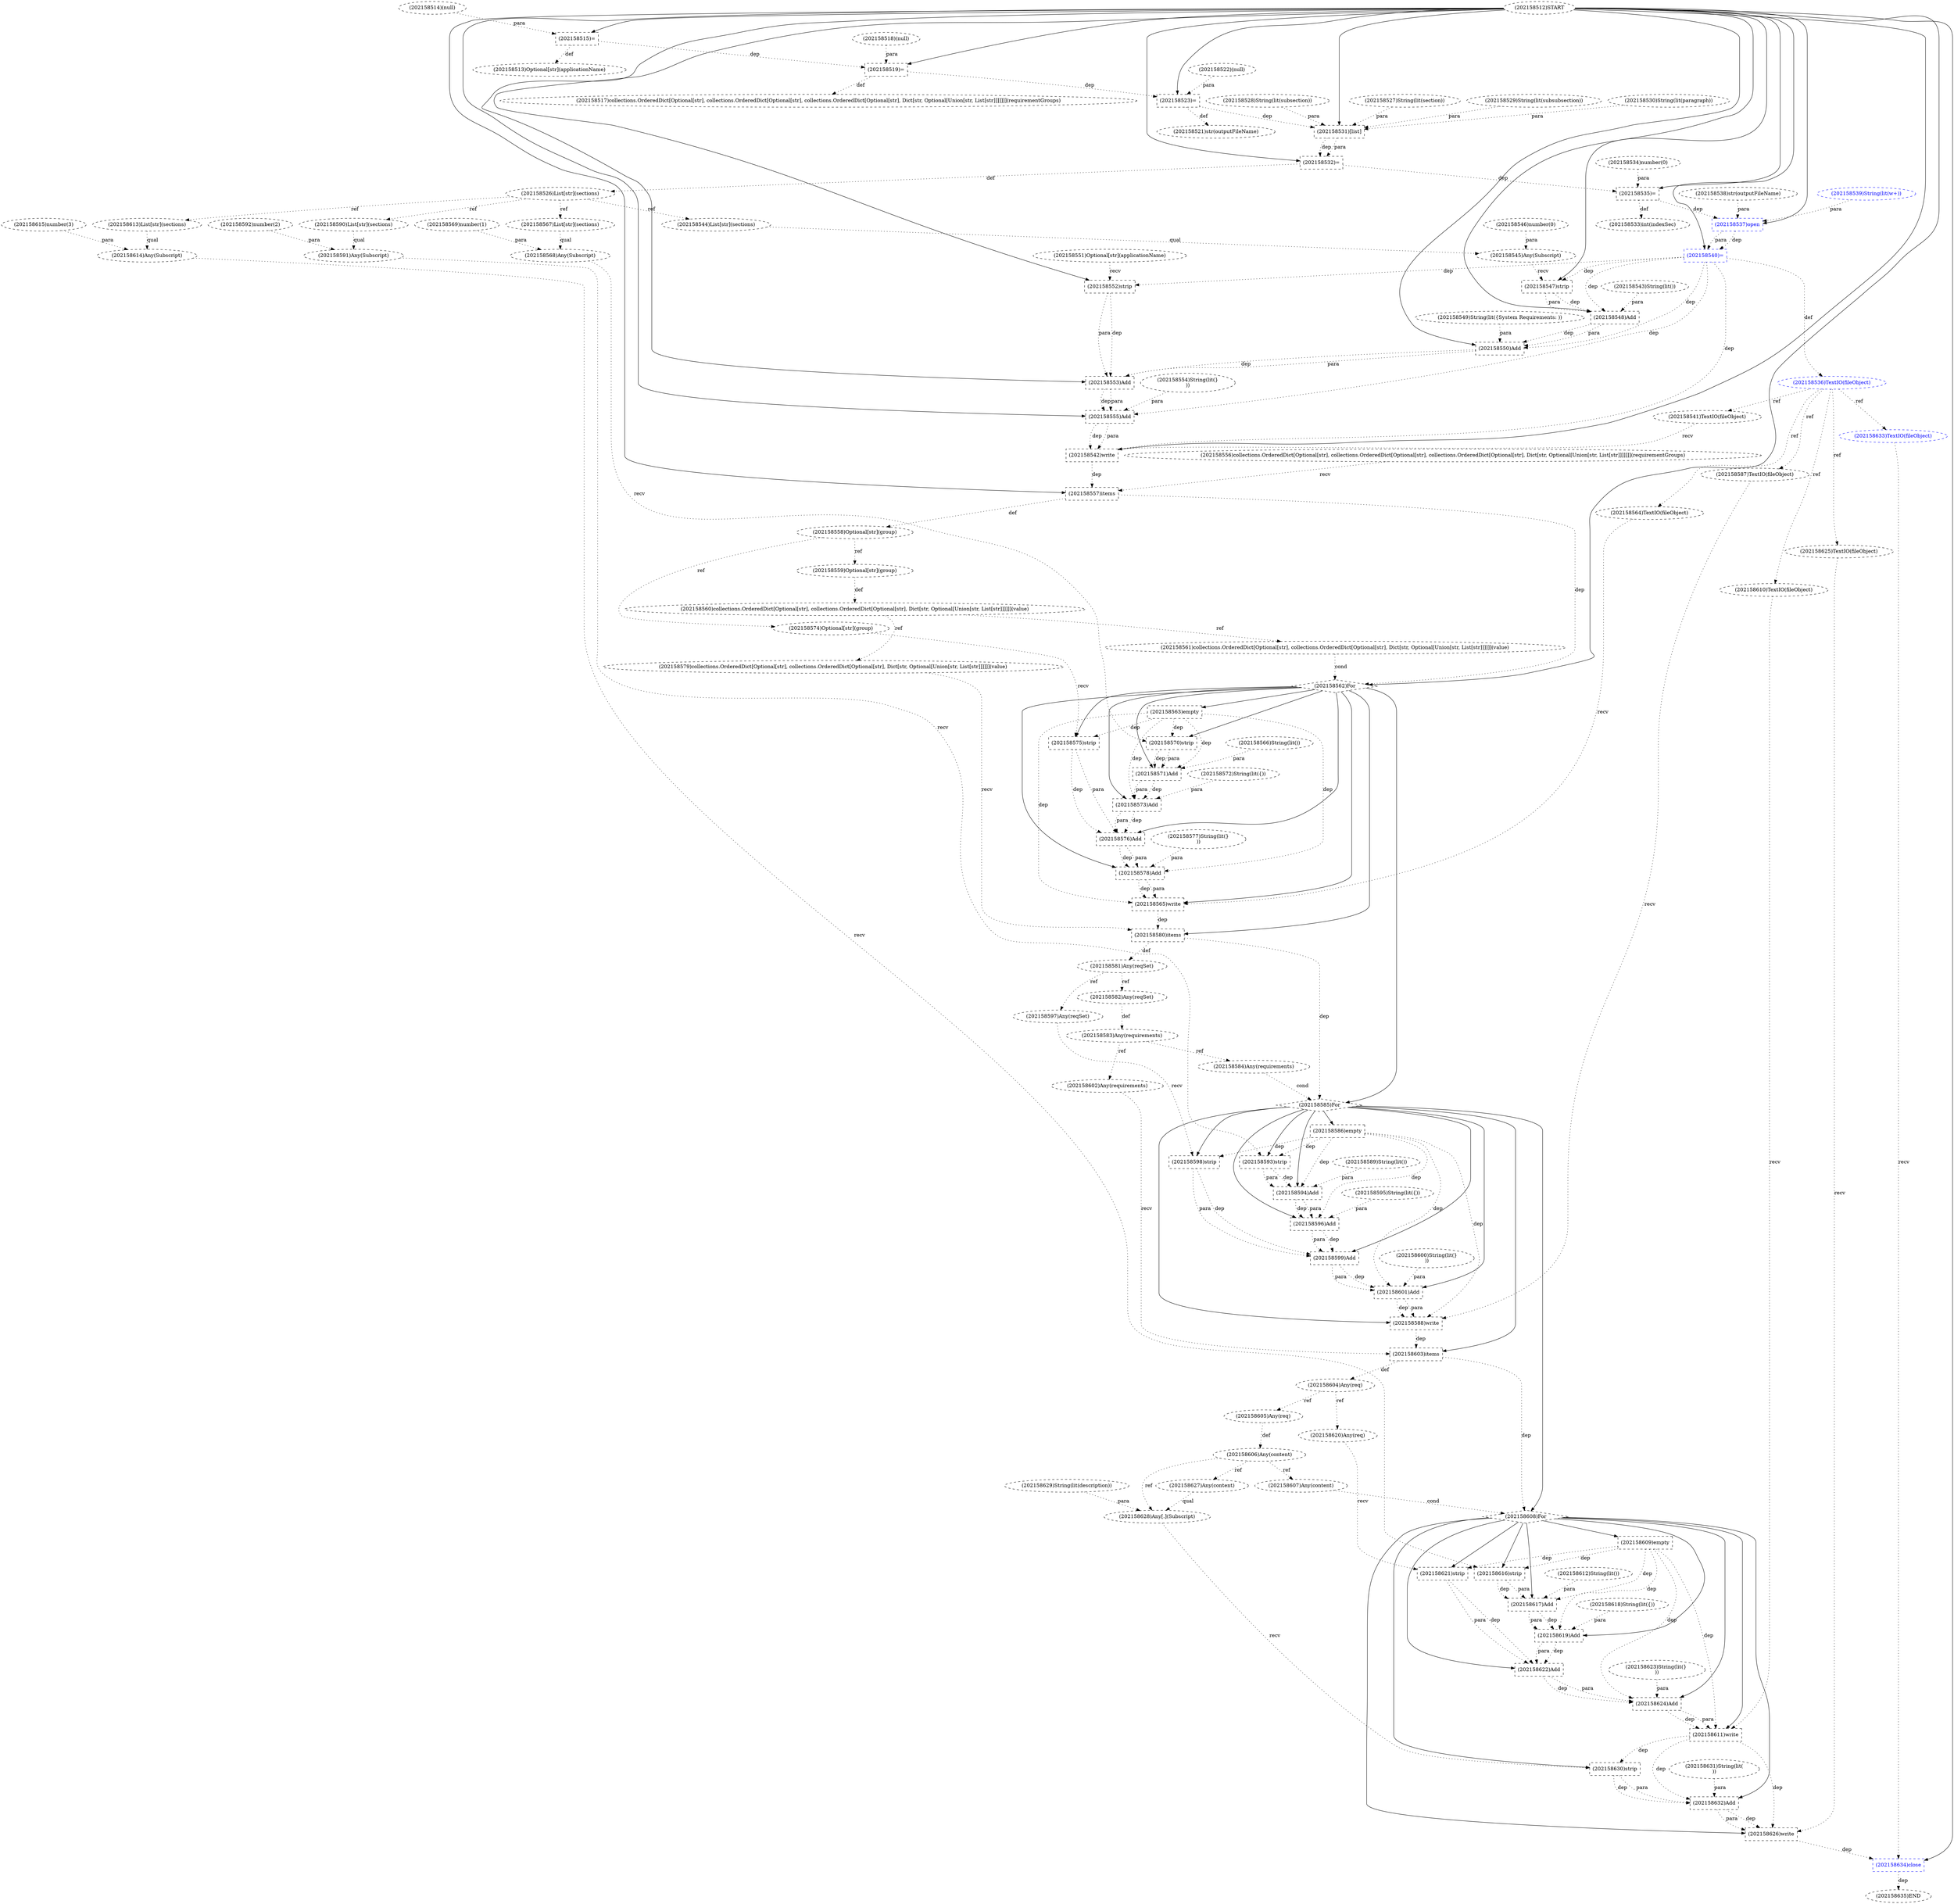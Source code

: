 digraph G {
1 [label="(202158583)Any(requirements)" shape=ellipse style=dashed]
2 [label="(202158540)=" shape=box style=dashed color=blue fontcolor=blue]
3 [label="(202158562)For" shape=diamond style=dashed]
4 [label="(202158579)collections.OrderedDict[Optional[str], collections.OrderedDict[Optional[str], Dict[str, Optional[Union[str, List[str]]]]]](value)" shape=ellipse style=dashed]
5 [label="(202158529)String(lit(subsubsection))" shape=ellipse style=dashed]
6 [label="(202158526)List[str](sections)" shape=ellipse style=dashed]
7 [label="(202158572)String(lit({))" shape=ellipse style=dashed]
8 [label="(202158630)strip" shape=box style=dashed]
9 [label="(202158612)String(lit(\))" shape=ellipse style=dashed]
10 [label="(202158550)Add" shape=box style=dashed]
11 [label="(202158521)str(outputFileName)" shape=ellipse style=dashed]
12 [label="(202158518)(null)" shape=ellipse style=dashed]
13 [label="(202158541)TextIO(fileObject)" shape=ellipse style=dashed]
14 [label="(202158611)write" shape=box style=dashed]
15 [label="(202158542)write" shape=box style=dashed]
16 [label="(202158563)empty" shape=box style=dashed]
17 [label="(202158607)Any(content)" shape=ellipse style=dashed]
18 [label="(202158614)Any(Subscript)" shape=ellipse style=dashed]
19 [label="(202158615)number(3)" shape=ellipse style=dashed]
20 [label="(202158626)write" shape=box style=dashed]
21 [label="(202158633)TextIO(fileObject)" shape=ellipse style=dashed color=blue fontcolor=blue]
22 [label="(202158589)String(lit(\))" shape=ellipse style=dashed]
23 [label="(202158602)Any(requirements)" shape=ellipse style=dashed]
24 [label="(202158565)write" shape=box style=dashed]
25 [label="(202158599)Add" shape=box style=dashed]
26 [label="(202158559)Optional[str](group)" shape=ellipse style=dashed]
27 [label="(202158535)=" shape=box style=dashed]
28 [label="(202158582)Any(reqSet)" shape=ellipse style=dashed]
29 [label="(202158590)List[str](sections)" shape=ellipse style=dashed]
30 [label="(202158619)Add" shape=box style=dashed]
31 [label="(202158543)String(lit(\))" shape=ellipse style=dashed]
32 [label="(202158577)String(lit(}
))" shape=ellipse style=dashed]
33 [label="(202158575)strip" shape=box style=dashed]
34 [label="(202158532)=" shape=box style=dashed]
35 [label="(202158571)Add" shape=box style=dashed]
36 [label="(202158539)String(lit(w+))" shape=ellipse style=dashed color=blue fontcolor=blue]
37 [label="(202158624)Add" shape=box style=dashed]
38 [label="(202158534)number(0)" shape=ellipse style=dashed]
39 [label="(202158570)strip" shape=box style=dashed]
40 [label="(202158514)(null)" shape=ellipse style=dashed]
41 [label="(202158603)items" shape=box style=dashed]
42 [label="(202158627)Any(content)" shape=ellipse style=dashed]
43 [label="(202158568)Any(Subscript)" shape=ellipse style=dashed]
44 [label="(202158512)START" style=dashed]
45 [label="(202158634)close" shape=box style=dashed color=blue fontcolor=blue]
46 [label="(202158584)Any(requirements)" shape=ellipse style=dashed]
47 [label="(202158616)strip" shape=box style=dashed]
48 [label="(202158573)Add" shape=box style=dashed]
49 [label="(202158561)collections.OrderedDict[Optional[str], collections.OrderedDict[Optional[str], Dict[str, Optional[Union[str, List[str]]]]]](value)" shape=ellipse style=dashed]
50 [label="(202158629)String(lit(description))" shape=ellipse style=dashed]
51 [label="(202158580)items" shape=box style=dashed]
52 [label="(202158595)String(lit({))" shape=ellipse style=dashed]
53 [label="(202158628)Any[.](Subscript)" shape=ellipse style=dashed]
54 [label="(202158533)int(indexSec)" shape=ellipse style=dashed]
55 [label="(202158569)number(1)" shape=ellipse style=dashed]
56 [label="(202158618)String(lit({))" shape=ellipse style=dashed]
57 [label="(202158632)Add" shape=box style=dashed]
58 [label="(202158598)strip" shape=box style=dashed]
59 [label="(202158545)Any(Subscript)" shape=ellipse style=dashed]
60 [label="(202158625)TextIO(fileObject)" shape=ellipse style=dashed]
61 [label="(202158554)String(lit(}
))" shape=ellipse style=dashed]
62 [label="(202158551)Optional[str](applicationName)" shape=ellipse style=dashed]
63 [label="(202158585)For" shape=diamond style=dashed]
64 [label="(202158537)open" shape=box style=dashed color=blue fontcolor=blue]
65 [label="(202158635)END" style=dashed]
66 [label="(202158560)collections.OrderedDict[Optional[str], collections.OrderedDict[Optional[str], Dict[str, Optional[Union[str, List[str]]]]]](value)" shape=ellipse style=dashed]
67 [label="(202158622)Add" shape=box style=dashed]
68 [label="(202158553)Add" shape=box style=dashed]
69 [label="(202158594)Add" shape=box style=dashed]
70 [label="(202158591)Any(Subscript)" shape=ellipse style=dashed]
71 [label="(202158620)Any(req)" shape=ellipse style=dashed]
72 [label="(202158576)Add" shape=box style=dashed]
73 [label="(202158546)number(0)" shape=ellipse style=dashed]
74 [label="(202158530)String(lit(paragraph))" shape=ellipse style=dashed]
75 [label="(202158522)(null)" shape=ellipse style=dashed]
76 [label="(202158574)Optional[str](group)" shape=ellipse style=dashed]
77 [label="(202158593)strip" shape=box style=dashed]
78 [label="(202158566)String(lit(\))" shape=ellipse style=dashed]
79 [label="(202158552)strip" shape=box style=dashed]
80 [label="(202158604)Any(req)" shape=ellipse style=dashed]
81 [label="(202158523)=" shape=box style=dashed]
82 [label="(202158564)TextIO(fileObject)" shape=ellipse style=dashed]
83 [label="(202158613)List[str](sections)" shape=ellipse style=dashed]
84 [label="(202158605)Any(req)" shape=ellipse style=dashed]
85 [label="(202158517)collections.OrderedDict[Optional[str], collections.OrderedDict[Optional[str], collections.OrderedDict[Optional[str], Dict[str, Optional[Union[str, List[str]]]]]]](requirementGroups)" shape=ellipse style=dashed]
86 [label="(202158528)String(lit(subsection))" shape=ellipse style=dashed]
87 [label="(202158548)Add" shape=box style=dashed]
88 [label="(202158555)Add" shape=box style=dashed]
89 [label="(202158609)empty" shape=box style=dashed]
90 [label="(202158549)String(lit({System Requirements: ))" shape=ellipse style=dashed]
91 [label="(202158556)collections.OrderedDict[Optional[str], collections.OrderedDict[Optional[str], collections.OrderedDict[Optional[str], Dict[str, Optional[Union[str, List[str]]]]]]](requirementGroups)" shape=ellipse style=dashed]
92 [label="(202158587)TextIO(fileObject)" shape=ellipse style=dashed]
93 [label="(202158538)str(outputFileName)" shape=ellipse style=dashed]
94 [label="(202158610)TextIO(fileObject)" shape=ellipse style=dashed]
95 [label="(202158592)number(2)" shape=ellipse style=dashed]
96 [label="(202158558)Optional[str](group)" shape=ellipse style=dashed]
97 [label="(202158581)Any(reqSet)" shape=ellipse style=dashed]
98 [label="(202158600)String(lit(}
))" shape=ellipse style=dashed]
99 [label="(202158601)Add" shape=box style=dashed]
100 [label="(202158567)List[str](sections)" shape=ellipse style=dashed]
101 [label="(202158519)=" shape=box style=dashed]
102 [label="(202158608)For" shape=diamond style=dashed]
103 [label="(202158621)strip" shape=box style=dashed]
104 [label="(202158623)String(lit(} 
))" shape=ellipse style=dashed]
105 [label="(202158527)String(lit(section))" shape=ellipse style=dashed]
106 [label="(202158617)Add" shape=box style=dashed]
107 [label="(202158515)=" shape=box style=dashed]
108 [label="(202158531)[list]" shape=box style=dashed]
109 [label="(202158536)TextIO(fileObject)" shape=ellipse style=dashed color=blue fontcolor=blue]
110 [label="(202158557)items" shape=box style=dashed]
111 [label="(202158586)empty" shape=box style=dashed]
112 [label="(202158596)Add" shape=box style=dashed]
113 [label="(202158588)write" shape=box style=dashed]
114 [label="(202158547)strip" shape=box style=dashed]
115 [label="(202158578)Add" shape=box style=dashed]
116 [label="(202158513)Optional[str](applicationName)" shape=ellipse style=dashed]
117 [label="(202158631)String(lit(
))" shape=ellipse style=dashed]
118 [label="(202158544)List[str](sections)" shape=ellipse style=dashed]
119 [label="(202158606)Any(content)" shape=ellipse style=dashed]
120 [label="(202158597)Any(reqSet)" shape=ellipse style=dashed]
28 -> 1 [label="def" style=dotted];
44 -> 2 [label="" style=solid];
64 -> 2 [label="dep" style=dotted];
64 -> 2 [label="para" style=dotted];
44 -> 3 [label="" style=solid];
110 -> 3 [label="dep" style=dotted];
49 -> 3 [label="cond" style=dotted];
66 -> 4 [label="ref" style=dotted];
34 -> 6 [label="def" style=dotted];
102 -> 8 [label="" style=solid];
53 -> 8 [label="recv" style=dotted];
14 -> 8 [label="dep" style=dotted];
44 -> 10 [label="" style=solid];
87 -> 10 [label="dep" style=dotted];
87 -> 10 [label="para" style=dotted];
90 -> 10 [label="para" style=dotted];
2 -> 10 [label="dep" style=dotted];
81 -> 11 [label="def" style=dotted];
109 -> 13 [label="ref" style=dotted];
102 -> 14 [label="" style=solid];
94 -> 14 [label="recv" style=dotted];
37 -> 14 [label="dep" style=dotted];
37 -> 14 [label="para" style=dotted];
89 -> 14 [label="dep" style=dotted];
44 -> 15 [label="" style=solid];
13 -> 15 [label="recv" style=dotted];
88 -> 15 [label="dep" style=dotted];
88 -> 15 [label="para" style=dotted];
2 -> 15 [label="dep" style=dotted];
3 -> 16 [label="" style=solid];
119 -> 17 [label="ref" style=dotted];
83 -> 18 [label="qual" style=dotted];
19 -> 18 [label="para" style=dotted];
102 -> 20 [label="" style=solid];
60 -> 20 [label="recv" style=dotted];
57 -> 20 [label="dep" style=dotted];
57 -> 20 [label="para" style=dotted];
14 -> 20 [label="dep" style=dotted];
109 -> 21 [label="ref" style=dotted];
1 -> 23 [label="ref" style=dotted];
3 -> 24 [label="" style=solid];
82 -> 24 [label="recv" style=dotted];
115 -> 24 [label="dep" style=dotted];
115 -> 24 [label="para" style=dotted];
16 -> 24 [label="dep" style=dotted];
63 -> 25 [label="" style=solid];
112 -> 25 [label="dep" style=dotted];
112 -> 25 [label="para" style=dotted];
58 -> 25 [label="dep" style=dotted];
58 -> 25 [label="para" style=dotted];
96 -> 26 [label="ref" style=dotted];
44 -> 27 [label="" style=solid];
38 -> 27 [label="para" style=dotted];
34 -> 27 [label="dep" style=dotted];
97 -> 28 [label="ref" style=dotted];
6 -> 29 [label="ref" style=dotted];
102 -> 30 [label="" style=solid];
106 -> 30 [label="dep" style=dotted];
106 -> 30 [label="para" style=dotted];
56 -> 30 [label="para" style=dotted];
89 -> 30 [label="dep" style=dotted];
3 -> 33 [label="" style=solid];
76 -> 33 [label="recv" style=dotted];
16 -> 33 [label="dep" style=dotted];
44 -> 34 [label="" style=solid];
108 -> 34 [label="dep" style=dotted];
108 -> 34 [label="para" style=dotted];
3 -> 35 [label="" style=solid];
78 -> 35 [label="para" style=dotted];
39 -> 35 [label="dep" style=dotted];
39 -> 35 [label="para" style=dotted];
16 -> 35 [label="dep" style=dotted];
102 -> 37 [label="" style=solid];
67 -> 37 [label="dep" style=dotted];
67 -> 37 [label="para" style=dotted];
104 -> 37 [label="para" style=dotted];
89 -> 37 [label="dep" style=dotted];
3 -> 39 [label="" style=solid];
43 -> 39 [label="recv" style=dotted];
16 -> 39 [label="dep" style=dotted];
63 -> 41 [label="" style=solid];
23 -> 41 [label="recv" style=dotted];
113 -> 41 [label="dep" style=dotted];
119 -> 42 [label="ref" style=dotted];
100 -> 43 [label="qual" style=dotted];
55 -> 43 [label="para" style=dotted];
44 -> 45 [label="" style=solid];
21 -> 45 [label="recv" style=dotted];
20 -> 45 [label="dep" style=dotted];
1 -> 46 [label="ref" style=dotted];
102 -> 47 [label="" style=solid];
18 -> 47 [label="recv" style=dotted];
89 -> 47 [label="dep" style=dotted];
3 -> 48 [label="" style=solid];
35 -> 48 [label="dep" style=dotted];
35 -> 48 [label="para" style=dotted];
7 -> 48 [label="para" style=dotted];
16 -> 48 [label="dep" style=dotted];
66 -> 49 [label="ref" style=dotted];
3 -> 51 [label="" style=solid];
4 -> 51 [label="recv" style=dotted];
24 -> 51 [label="dep" style=dotted];
42 -> 53 [label="qual" style=dotted];
50 -> 53 [label="para" style=dotted];
119 -> 53 [label="ref" style=dotted];
27 -> 54 [label="def" style=dotted];
102 -> 57 [label="" style=solid];
8 -> 57 [label="dep" style=dotted];
8 -> 57 [label="para" style=dotted];
117 -> 57 [label="para" style=dotted];
14 -> 57 [label="dep" style=dotted];
63 -> 58 [label="" style=solid];
120 -> 58 [label="recv" style=dotted];
111 -> 58 [label="dep" style=dotted];
118 -> 59 [label="qual" style=dotted];
73 -> 59 [label="para" style=dotted];
109 -> 60 [label="ref" style=dotted];
3 -> 63 [label="" style=solid];
51 -> 63 [label="dep" style=dotted];
46 -> 63 [label="cond" style=dotted];
44 -> 64 [label="" style=solid];
93 -> 64 [label="para" style=dotted];
36 -> 64 [label="para" style=dotted];
27 -> 64 [label="dep" style=dotted];
45 -> 65 [label="dep" style=dotted];
26 -> 66 [label="def" style=dotted];
102 -> 67 [label="" style=solid];
30 -> 67 [label="dep" style=dotted];
30 -> 67 [label="para" style=dotted];
103 -> 67 [label="dep" style=dotted];
103 -> 67 [label="para" style=dotted];
44 -> 68 [label="" style=solid];
10 -> 68 [label="dep" style=dotted];
10 -> 68 [label="para" style=dotted];
79 -> 68 [label="dep" style=dotted];
79 -> 68 [label="para" style=dotted];
63 -> 69 [label="" style=solid];
22 -> 69 [label="para" style=dotted];
77 -> 69 [label="dep" style=dotted];
77 -> 69 [label="para" style=dotted];
111 -> 69 [label="dep" style=dotted];
29 -> 70 [label="qual" style=dotted];
95 -> 70 [label="para" style=dotted];
80 -> 71 [label="ref" style=dotted];
3 -> 72 [label="" style=solid];
48 -> 72 [label="dep" style=dotted];
48 -> 72 [label="para" style=dotted];
33 -> 72 [label="dep" style=dotted];
33 -> 72 [label="para" style=dotted];
96 -> 76 [label="ref" style=dotted];
63 -> 77 [label="" style=solid];
70 -> 77 [label="recv" style=dotted];
111 -> 77 [label="dep" style=dotted];
44 -> 79 [label="" style=solid];
62 -> 79 [label="recv" style=dotted];
2 -> 79 [label="dep" style=dotted];
41 -> 80 [label="def" style=dotted];
44 -> 81 [label="" style=solid];
75 -> 81 [label="para" style=dotted];
101 -> 81 [label="dep" style=dotted];
109 -> 82 [label="ref" style=dotted];
6 -> 83 [label="ref" style=dotted];
80 -> 84 [label="ref" style=dotted];
101 -> 85 [label="def" style=dotted];
44 -> 87 [label="" style=solid];
31 -> 87 [label="para" style=dotted];
114 -> 87 [label="dep" style=dotted];
114 -> 87 [label="para" style=dotted];
2 -> 87 [label="dep" style=dotted];
44 -> 88 [label="" style=solid];
68 -> 88 [label="dep" style=dotted];
68 -> 88 [label="para" style=dotted];
61 -> 88 [label="para" style=dotted];
2 -> 88 [label="dep" style=dotted];
102 -> 89 [label="" style=solid];
109 -> 92 [label="ref" style=dotted];
109 -> 94 [label="ref" style=dotted];
110 -> 96 [label="def" style=dotted];
51 -> 97 [label="def" style=dotted];
63 -> 99 [label="" style=solid];
25 -> 99 [label="dep" style=dotted];
25 -> 99 [label="para" style=dotted];
98 -> 99 [label="para" style=dotted];
111 -> 99 [label="dep" style=dotted];
6 -> 100 [label="ref" style=dotted];
44 -> 101 [label="" style=solid];
12 -> 101 [label="para" style=dotted];
107 -> 101 [label="dep" style=dotted];
63 -> 102 [label="" style=solid];
41 -> 102 [label="dep" style=dotted];
17 -> 102 [label="cond" style=dotted];
102 -> 103 [label="" style=solid];
71 -> 103 [label="recv" style=dotted];
89 -> 103 [label="dep" style=dotted];
102 -> 106 [label="" style=solid];
9 -> 106 [label="para" style=dotted];
47 -> 106 [label="dep" style=dotted];
47 -> 106 [label="para" style=dotted];
89 -> 106 [label="dep" style=dotted];
44 -> 107 [label="" style=solid];
40 -> 107 [label="para" style=dotted];
44 -> 108 [label="" style=solid];
105 -> 108 [label="para" style=dotted];
86 -> 108 [label="para" style=dotted];
5 -> 108 [label="para" style=dotted];
74 -> 108 [label="para" style=dotted];
81 -> 108 [label="dep" style=dotted];
2 -> 109 [label="def" style=dotted];
44 -> 110 [label="" style=solid];
91 -> 110 [label="recv" style=dotted];
15 -> 110 [label="dep" style=dotted];
63 -> 111 [label="" style=solid];
63 -> 112 [label="" style=solid];
69 -> 112 [label="dep" style=dotted];
69 -> 112 [label="para" style=dotted];
52 -> 112 [label="para" style=dotted];
111 -> 112 [label="dep" style=dotted];
63 -> 113 [label="" style=solid];
92 -> 113 [label="recv" style=dotted];
99 -> 113 [label="dep" style=dotted];
99 -> 113 [label="para" style=dotted];
111 -> 113 [label="dep" style=dotted];
44 -> 114 [label="" style=solid];
59 -> 114 [label="recv" style=dotted];
2 -> 114 [label="dep" style=dotted];
3 -> 115 [label="" style=solid];
72 -> 115 [label="dep" style=dotted];
72 -> 115 [label="para" style=dotted];
32 -> 115 [label="para" style=dotted];
16 -> 115 [label="dep" style=dotted];
107 -> 116 [label="def" style=dotted];
6 -> 118 [label="ref" style=dotted];
84 -> 119 [label="def" style=dotted];
97 -> 120 [label="ref" style=dotted];
}